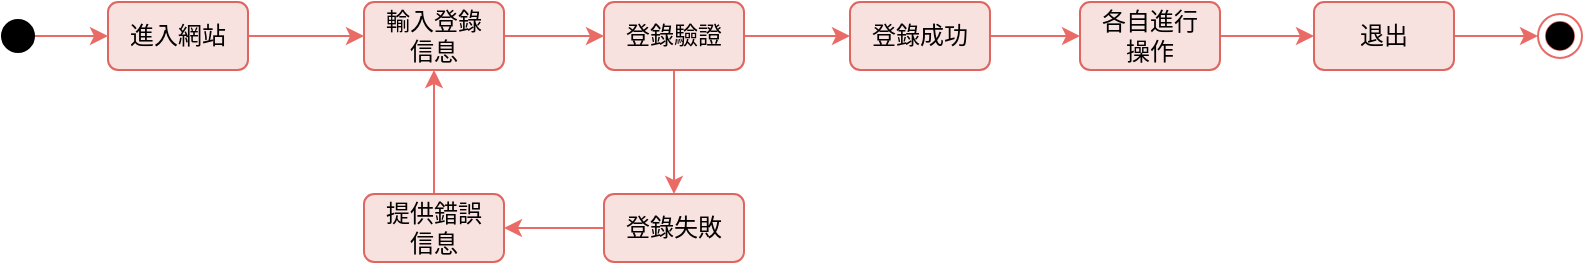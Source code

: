 <mxfile version="22.1.12" type="github">
  <diagram name="第 1 页" id="NSmkEDtCtDF-uvX56Uqx">
    <mxGraphModel dx="321" dy="175" grid="0" gridSize="10" guides="1" tooltips="1" connect="1" arrows="1" fold="1" page="1" pageScale="1" pageWidth="827" pageHeight="1169" background="#ffffff" math="0" shadow="0">
      <root>
        <mxCell id="0" />
        <mxCell id="1" parent="0" />
        <mxCell id="F4sre4N7xuV2hEOs9U2o-1" value="" style="ellipse;shape=doubleEllipse;whiteSpace=wrap;html=1;aspect=fixed;fillColor=#FFFFFF;shadow=0;strokeColor=#EA6B66;" vertex="1" parent="1">
          <mxGeometry x="787" y="169" width="22" height="22" as="geometry" />
        </mxCell>
        <mxCell id="F4sre4N7xuV2hEOs9U2o-2" value="" style="ellipse;shape=doubleEllipse;whiteSpace=wrap;html=1;aspect=fixed;fillColor=#000000;shadow=0;strokeColor=#000000;" vertex="1" parent="1">
          <mxGeometry x="791.38" y="173.38" width="13.25" height="13.25" as="geometry" />
        </mxCell>
        <mxCell id="F4sre4N7xuV2hEOs9U2o-11" style="edgeStyle=orthogonalEdgeStyle;rounded=0;orthogonalLoop=1;jettySize=auto;html=1;exitX=1;exitY=0.5;exitDx=0;exitDy=0;entryX=0;entryY=0.5;entryDx=0;entryDy=0;strokeColor=#EA6B66;" edge="1" parent="1" source="F4sre4N7xuV2hEOs9U2o-4" target="F4sre4N7xuV2hEOs9U2o-6">
          <mxGeometry relative="1" as="geometry" />
        </mxCell>
        <mxCell id="F4sre4N7xuV2hEOs9U2o-4" value="進入網站" style="rounded=1;whiteSpace=wrap;html=1;fillColor=#F8E2DF;strokeColor=#DE6560;" vertex="1" parent="1">
          <mxGeometry x="72" y="163" width="70" height="34" as="geometry" />
        </mxCell>
        <mxCell id="F4sre4N7xuV2hEOs9U2o-12" style="edgeStyle=orthogonalEdgeStyle;rounded=0;orthogonalLoop=1;jettySize=auto;html=1;exitX=1;exitY=0.5;exitDx=0;exitDy=0;entryX=0;entryY=0.5;entryDx=0;entryDy=0;strokeColor=#EA6B66;" edge="1" parent="1" source="F4sre4N7xuV2hEOs9U2o-6" target="F4sre4N7xuV2hEOs9U2o-7">
          <mxGeometry relative="1" as="geometry" />
        </mxCell>
        <mxCell id="F4sre4N7xuV2hEOs9U2o-6" value="輸入登錄&lt;br&gt;信息" style="rounded=1;whiteSpace=wrap;html=1;fillColor=#F8E2DF;strokeColor=#DE6560;" vertex="1" parent="1">
          <mxGeometry x="200" y="163" width="70" height="34" as="geometry" />
        </mxCell>
        <mxCell id="F4sre4N7xuV2hEOs9U2o-13" style="edgeStyle=orthogonalEdgeStyle;rounded=0;orthogonalLoop=1;jettySize=auto;html=1;exitX=1;exitY=0.5;exitDx=0;exitDy=0;entryX=0;entryY=0.5;entryDx=0;entryDy=0;strokeColor=#EA6B66;" edge="1" parent="1" source="F4sre4N7xuV2hEOs9U2o-7" target="F4sre4N7xuV2hEOs9U2o-8">
          <mxGeometry relative="1" as="geometry" />
        </mxCell>
        <mxCell id="F4sre4N7xuV2hEOs9U2o-21" style="edgeStyle=orthogonalEdgeStyle;rounded=0;orthogonalLoop=1;jettySize=auto;html=1;exitX=0.5;exitY=1;exitDx=0;exitDy=0;strokeColor=#EA6B66;" edge="1" parent="1" source="F4sre4N7xuV2hEOs9U2o-7" target="F4sre4N7xuV2hEOs9U2o-18">
          <mxGeometry relative="1" as="geometry" />
        </mxCell>
        <mxCell id="F4sre4N7xuV2hEOs9U2o-7" value="登錄驗證" style="rounded=1;whiteSpace=wrap;html=1;fillColor=#F8E2DF;strokeColor=#DE6560;" vertex="1" parent="1">
          <mxGeometry x="320" y="163" width="70" height="34" as="geometry" />
        </mxCell>
        <mxCell id="F4sre4N7xuV2hEOs9U2o-14" style="edgeStyle=orthogonalEdgeStyle;rounded=0;orthogonalLoop=1;jettySize=auto;html=1;exitX=1;exitY=0.5;exitDx=0;exitDy=0;entryX=0;entryY=0.5;entryDx=0;entryDy=0;strokeColor=#EA6B66;" edge="1" parent="1" source="F4sre4N7xuV2hEOs9U2o-8" target="F4sre4N7xuV2hEOs9U2o-9">
          <mxGeometry relative="1" as="geometry" />
        </mxCell>
        <mxCell id="F4sre4N7xuV2hEOs9U2o-8" value="登錄成功" style="rounded=1;whiteSpace=wrap;html=1;fillColor=#F8E2DF;strokeColor=#DE6560;" vertex="1" parent="1">
          <mxGeometry x="443" y="163" width="70" height="34" as="geometry" />
        </mxCell>
        <mxCell id="F4sre4N7xuV2hEOs9U2o-15" style="edgeStyle=orthogonalEdgeStyle;rounded=0;orthogonalLoop=1;jettySize=auto;html=1;exitX=1;exitY=0.5;exitDx=0;exitDy=0;entryX=0;entryY=0.5;entryDx=0;entryDy=0;strokeColor=#EA6B66;" edge="1" parent="1" source="F4sre4N7xuV2hEOs9U2o-9" target="F4sre4N7xuV2hEOs9U2o-10">
          <mxGeometry relative="1" as="geometry" />
        </mxCell>
        <mxCell id="F4sre4N7xuV2hEOs9U2o-9" value="各自進行&lt;br&gt;操作" style="rounded=1;whiteSpace=wrap;html=1;fillColor=#F8E2DF;strokeColor=#DE6560;" vertex="1" parent="1">
          <mxGeometry x="558" y="163" width="70" height="34" as="geometry" />
        </mxCell>
        <mxCell id="F4sre4N7xuV2hEOs9U2o-16" style="edgeStyle=orthogonalEdgeStyle;rounded=0;orthogonalLoop=1;jettySize=auto;html=1;exitX=1;exitY=0.5;exitDx=0;exitDy=0;strokeColor=#EA6B66;" edge="1" parent="1" source="F4sre4N7xuV2hEOs9U2o-10" target="F4sre4N7xuV2hEOs9U2o-1">
          <mxGeometry relative="1" as="geometry" />
        </mxCell>
        <mxCell id="F4sre4N7xuV2hEOs9U2o-10" value="退出" style="rounded=1;whiteSpace=wrap;html=1;fillColor=#F8E2DF;strokeColor=#DE6560;" vertex="1" parent="1">
          <mxGeometry x="675" y="163" width="70" height="34" as="geometry" />
        </mxCell>
        <mxCell id="F4sre4N7xuV2hEOs9U2o-23" style="edgeStyle=orthogonalEdgeStyle;rounded=0;orthogonalLoop=1;jettySize=auto;html=1;exitX=0.5;exitY=0;exitDx=0;exitDy=0;entryX=0.5;entryY=1;entryDx=0;entryDy=0;strokeColor=#EA6B66;" edge="1" parent="1" source="F4sre4N7xuV2hEOs9U2o-17" target="F4sre4N7xuV2hEOs9U2o-6">
          <mxGeometry relative="1" as="geometry" />
        </mxCell>
        <mxCell id="F4sre4N7xuV2hEOs9U2o-17" value="提供錯誤&lt;br&gt;信息" style="rounded=1;whiteSpace=wrap;html=1;fillColor=#F8E2DF;strokeColor=#DE6560;" vertex="1" parent="1">
          <mxGeometry x="200" y="259" width="70" height="34" as="geometry" />
        </mxCell>
        <mxCell id="F4sre4N7xuV2hEOs9U2o-19" style="edgeStyle=orthogonalEdgeStyle;rounded=0;orthogonalLoop=1;jettySize=auto;html=1;exitX=0;exitY=0.5;exitDx=0;exitDy=0;entryX=1;entryY=0.5;entryDx=0;entryDy=0;strokeColor=#EA6B66;" edge="1" parent="1" source="F4sre4N7xuV2hEOs9U2o-18" target="F4sre4N7xuV2hEOs9U2o-17">
          <mxGeometry relative="1" as="geometry" />
        </mxCell>
        <mxCell id="F4sre4N7xuV2hEOs9U2o-18" value="登錄失敗" style="rounded=1;whiteSpace=wrap;html=1;fillColor=#F8E2DF;strokeColor=#DE6560;" vertex="1" parent="1">
          <mxGeometry x="320" y="259" width="70" height="34" as="geometry" />
        </mxCell>
        <mxCell id="F4sre4N7xuV2hEOs9U2o-27" value="" style="edgeStyle=orthogonalEdgeStyle;rounded=0;orthogonalLoop=1;jettySize=auto;html=1;strokeColor=#EA6B66;" edge="1" parent="1" source="F4sre4N7xuV2hEOs9U2o-25" target="F4sre4N7xuV2hEOs9U2o-4">
          <mxGeometry relative="1" as="geometry" />
        </mxCell>
        <mxCell id="F4sre4N7xuV2hEOs9U2o-25" value="" style="ellipse;shape=doubleEllipse;whiteSpace=wrap;html=1;aspect=fixed;fillColor=#000000;shadow=0;strokeColor=#000000;" vertex="1" parent="1">
          <mxGeometry x="19" y="172" width="16" height="16" as="geometry" />
        </mxCell>
      </root>
    </mxGraphModel>
  </diagram>
</mxfile>
